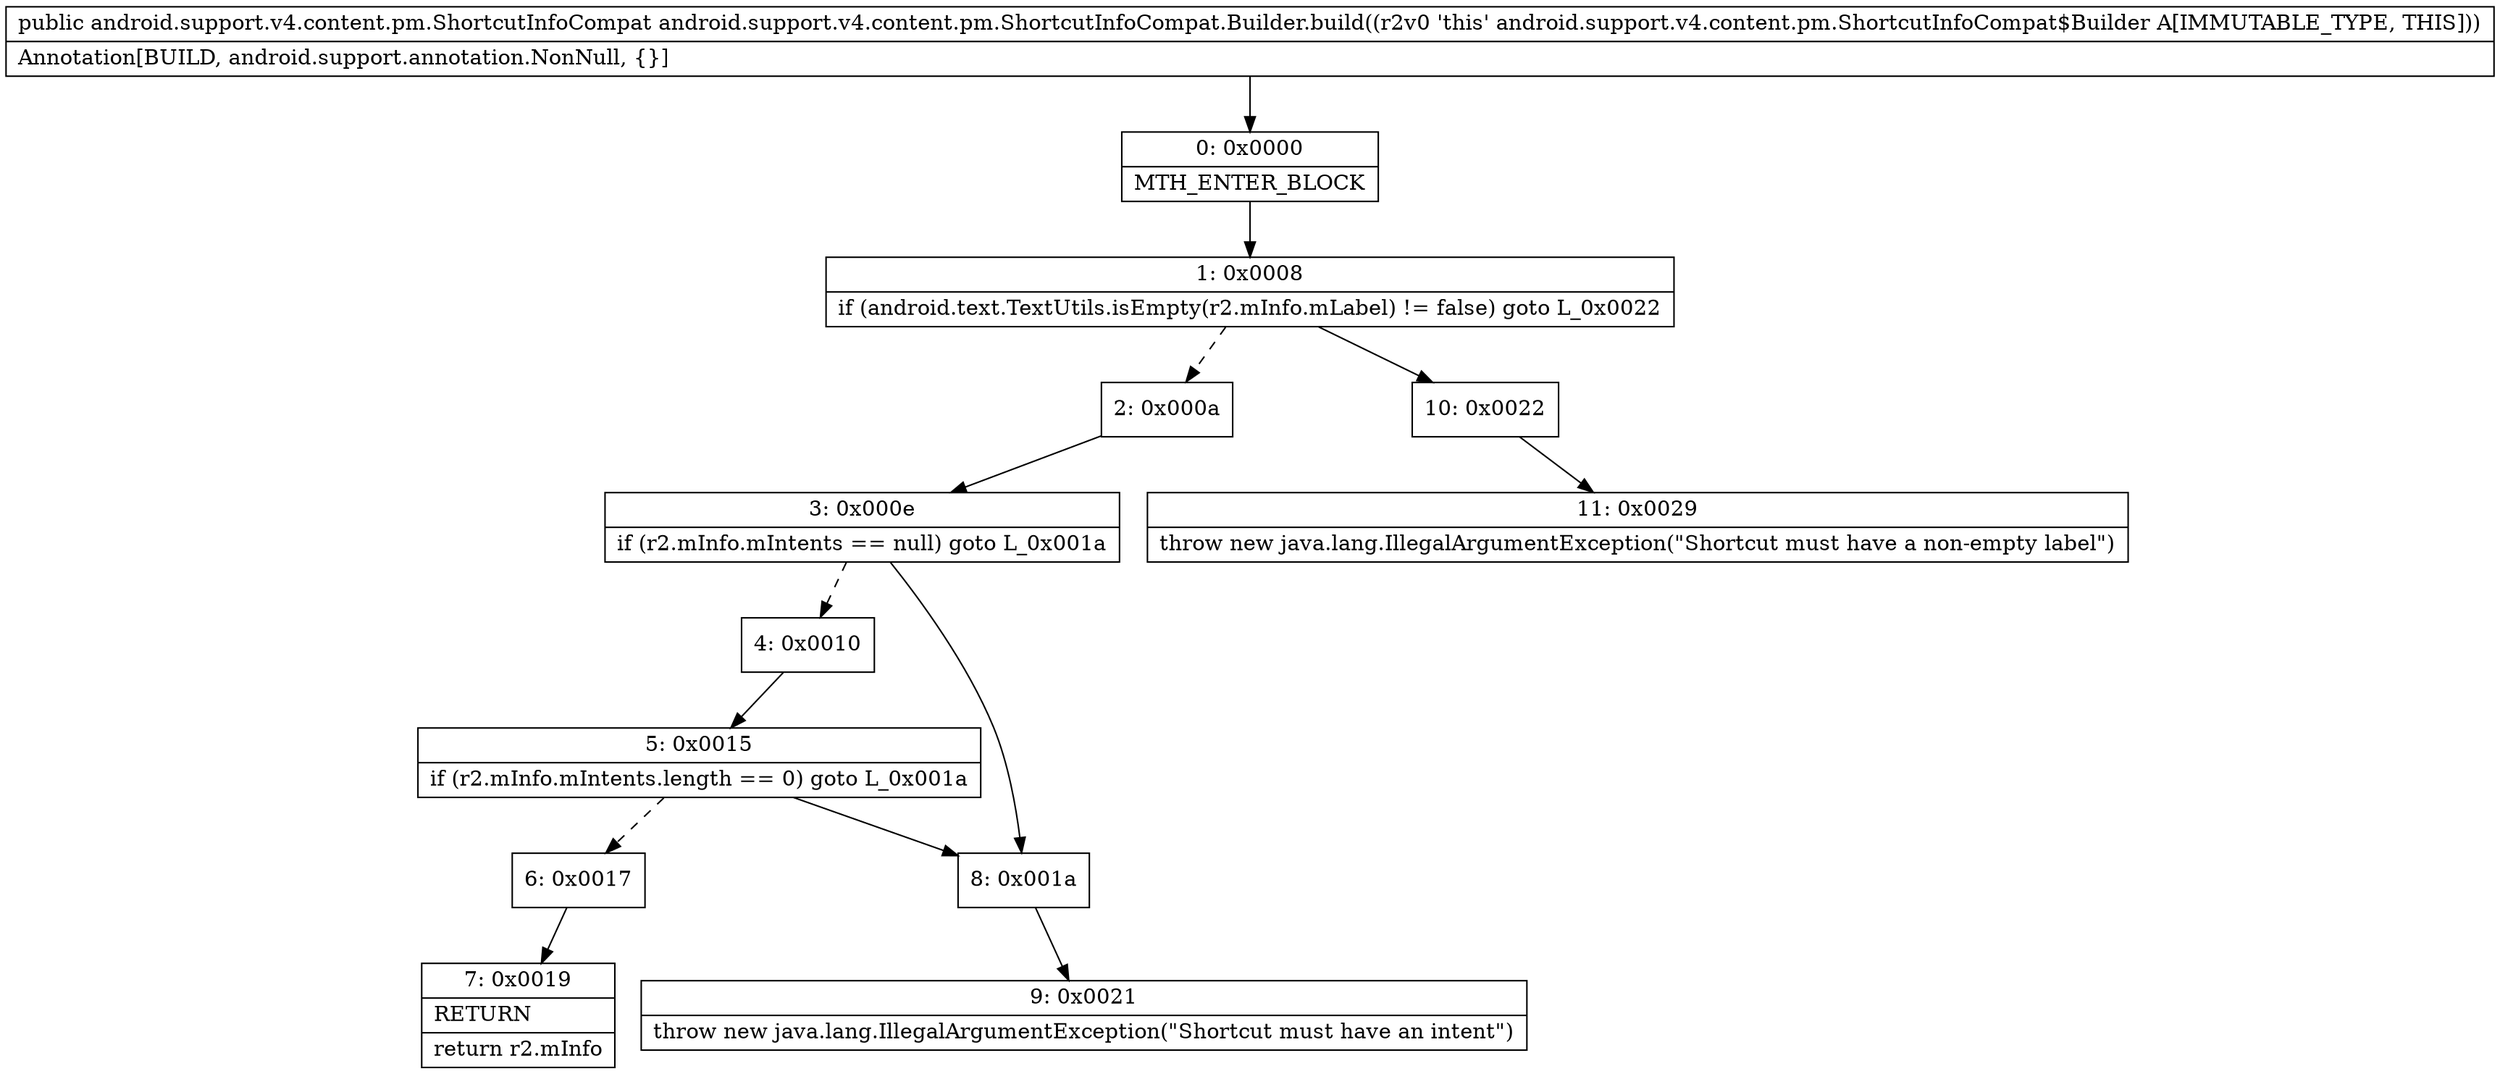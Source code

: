 digraph "CFG forandroid.support.v4.content.pm.ShortcutInfoCompat.Builder.build()Landroid\/support\/v4\/content\/pm\/ShortcutInfoCompat;" {
Node_0 [shape=record,label="{0\:\ 0x0000|MTH_ENTER_BLOCK\l}"];
Node_1 [shape=record,label="{1\:\ 0x0008|if (android.text.TextUtils.isEmpty(r2.mInfo.mLabel) != false) goto L_0x0022\l}"];
Node_2 [shape=record,label="{2\:\ 0x000a}"];
Node_3 [shape=record,label="{3\:\ 0x000e|if (r2.mInfo.mIntents == null) goto L_0x001a\l}"];
Node_4 [shape=record,label="{4\:\ 0x0010}"];
Node_5 [shape=record,label="{5\:\ 0x0015|if (r2.mInfo.mIntents.length == 0) goto L_0x001a\l}"];
Node_6 [shape=record,label="{6\:\ 0x0017}"];
Node_7 [shape=record,label="{7\:\ 0x0019|RETURN\l|return r2.mInfo\l}"];
Node_8 [shape=record,label="{8\:\ 0x001a}"];
Node_9 [shape=record,label="{9\:\ 0x0021|throw new java.lang.IllegalArgumentException(\"Shortcut must have an intent\")\l}"];
Node_10 [shape=record,label="{10\:\ 0x0022}"];
Node_11 [shape=record,label="{11\:\ 0x0029|throw new java.lang.IllegalArgumentException(\"Shortcut must have a non\-empty label\")\l}"];
MethodNode[shape=record,label="{public android.support.v4.content.pm.ShortcutInfoCompat android.support.v4.content.pm.ShortcutInfoCompat.Builder.build((r2v0 'this' android.support.v4.content.pm.ShortcutInfoCompat$Builder A[IMMUTABLE_TYPE, THIS]))  | Annotation[BUILD, android.support.annotation.NonNull, \{\}]\l}"];
MethodNode -> Node_0;
Node_0 -> Node_1;
Node_1 -> Node_2[style=dashed];
Node_1 -> Node_10;
Node_2 -> Node_3;
Node_3 -> Node_4[style=dashed];
Node_3 -> Node_8;
Node_4 -> Node_5;
Node_5 -> Node_6[style=dashed];
Node_5 -> Node_8;
Node_6 -> Node_7;
Node_8 -> Node_9;
Node_10 -> Node_11;
}

